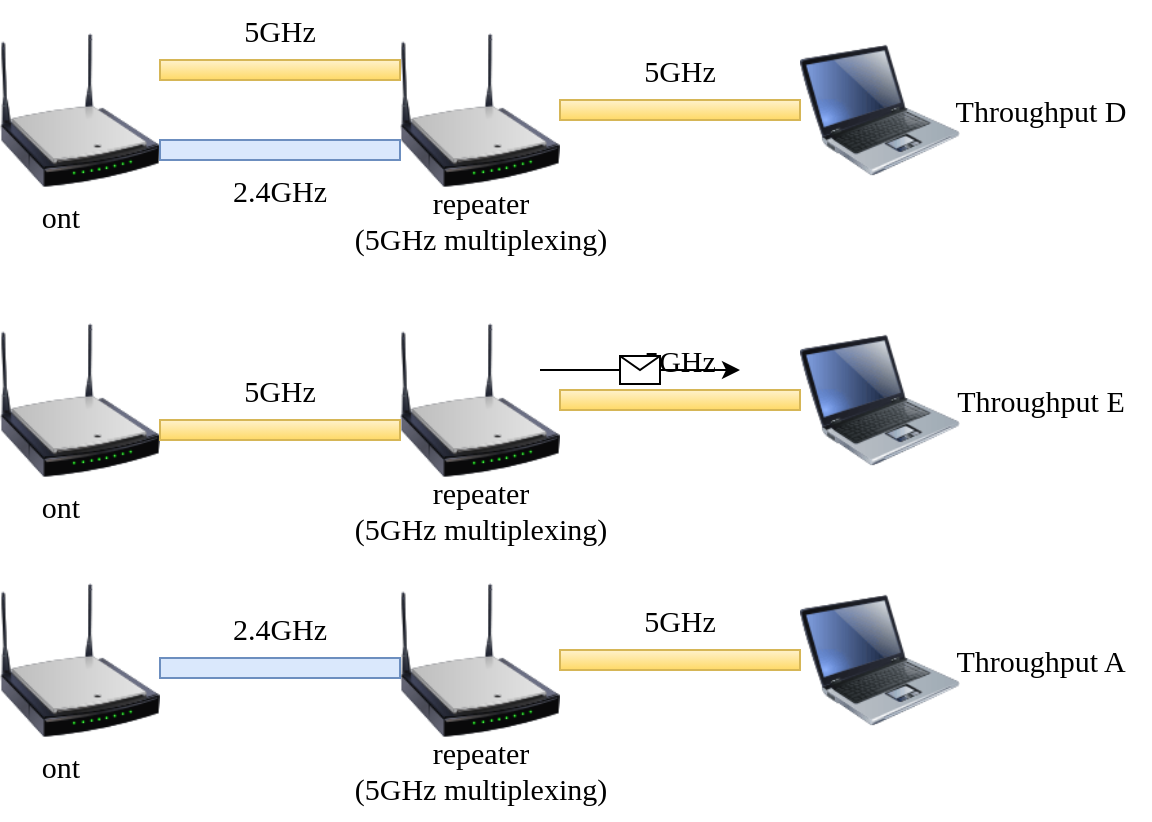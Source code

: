 <mxfile version="24.4.0" type="device">
  <diagram name="第 1 页" id="vmZP7ov1JssEVtM7jOMK">
    <mxGraphModel dx="714" dy="423" grid="1" gridSize="10" guides="1" tooltips="1" connect="1" arrows="1" fold="1" page="1" pageScale="1" pageWidth="827" pageHeight="1169" math="0" shadow="0">
      <root>
        <mxCell id="0" />
        <mxCell id="1" parent="0" />
        <mxCell id="-OTsxO2Ze_JeyVa3Rk2h-1" value="" style="image;html=1;image=img/lib/clip_art/networking/Wireless_Router_N_128x128.png;fontFamily=Times New Roman;fontSize=15;" vertex="1" parent="1">
          <mxGeometry x="40" y="160" width="80" height="80" as="geometry" />
        </mxCell>
        <mxCell id="-OTsxO2Ze_JeyVa3Rk2h-2" value="" style="image;html=1;image=img/lib/clip_art/networking/Wireless_Router_N_128x128.png;fontFamily=Times New Roman;fontSize=15;" vertex="1" parent="1">
          <mxGeometry x="240" y="160" width="80" height="80" as="geometry" />
        </mxCell>
        <mxCell id="-OTsxO2Ze_JeyVa3Rk2h-3" value="" style="image;html=1;image=img/lib/clip_art/computers/Laptop_128x128.png;fontFamily=Times New Roman;fontSize=15;" vertex="1" parent="1">
          <mxGeometry x="440" y="160" width="80" height="80" as="geometry" />
        </mxCell>
        <mxCell id="-OTsxO2Ze_JeyVa3Rk2h-4" value="" style="shape=link;html=1;rounded=0;entryX=0;entryY=0.25;entryDx=0;entryDy=0;fillColor=#f0a30a;strokeColor=#BD7000;width=10;fontFamily=Times New Roman;fontSize=15;" edge="1" parent="1" target="-OTsxO2Ze_JeyVa3Rk2h-2">
          <mxGeometry width="100" relative="1" as="geometry">
            <mxPoint x="121" y="180" as="sourcePoint" />
            <mxPoint x="261" y="180" as="targetPoint" />
          </mxGeometry>
        </mxCell>
        <mxCell id="-OTsxO2Ze_JeyVa3Rk2h-5" value="" style="shape=link;html=1;rounded=0;entryX=0;entryY=0.75;entryDx=0;entryDy=0;exitX=1;exitY=0.75;exitDx=0;exitDy=0;fillColor=#1ba1e2;strokeColor=#006EAF;width=10;fontFamily=Times New Roman;fontSize=15;" edge="1" parent="1" source="-OTsxO2Ze_JeyVa3Rk2h-1" target="-OTsxO2Ze_JeyVa3Rk2h-2">
          <mxGeometry width="100" relative="1" as="geometry">
            <mxPoint x="130" y="190" as="sourcePoint" />
            <mxPoint x="270" y="190" as="targetPoint" />
          </mxGeometry>
        </mxCell>
        <mxCell id="-OTsxO2Ze_JeyVa3Rk2h-6" value="" style="shape=link;html=1;rounded=0;entryX=0;entryY=0.5;entryDx=0;entryDy=0;exitX=1;exitY=0.5;exitDx=0;exitDy=0;fillColor=#f0a30a;strokeColor=#BD7000;width=10;fontFamily=Times New Roman;fontSize=15;" edge="1" parent="1" source="-OTsxO2Ze_JeyVa3Rk2h-2" target="-OTsxO2Ze_JeyVa3Rk2h-3">
          <mxGeometry width="100" relative="1" as="geometry">
            <mxPoint x="140" y="200" as="sourcePoint" />
            <mxPoint x="280" y="200" as="targetPoint" />
          </mxGeometry>
        </mxCell>
        <mxCell id="-OTsxO2Ze_JeyVa3Rk2h-7" value="" style="rounded=0;whiteSpace=wrap;html=1;fillColor=#fff2cc;gradientColor=#ffd966;strokeColor=#d6b656;fontFamily=Times New Roman;fontSize=15;" vertex="1" parent="1">
          <mxGeometry x="120" y="175" width="120" height="10" as="geometry" />
        </mxCell>
        <mxCell id="-OTsxO2Ze_JeyVa3Rk2h-10" value="" style="rounded=0;whiteSpace=wrap;html=1;fillColor=#dae8fc;strokeColor=#6c8ebf;fontFamily=Times New Roman;fontSize=15;" vertex="1" parent="1">
          <mxGeometry x="120" y="215" width="120" height="10" as="geometry" />
        </mxCell>
        <mxCell id="-OTsxO2Ze_JeyVa3Rk2h-11" value="" style="rounded=0;whiteSpace=wrap;html=1;fillColor=#fff2cc;gradientColor=#ffd966;strokeColor=#d6b656;fontFamily=Times New Roman;fontSize=15;" vertex="1" parent="1">
          <mxGeometry x="320" y="195" width="120" height="10" as="geometry" />
        </mxCell>
        <mxCell id="-OTsxO2Ze_JeyVa3Rk2h-12" value="5GHz" style="text;html=1;align=center;verticalAlign=middle;whiteSpace=wrap;rounded=0;fontFamily=Times New Roman;fontSize=15;" vertex="1" parent="1">
          <mxGeometry x="150" y="145" width="60" height="30" as="geometry" />
        </mxCell>
        <mxCell id="-OTsxO2Ze_JeyVa3Rk2h-13" value="5GHz" style="text;html=1;align=center;verticalAlign=middle;whiteSpace=wrap;rounded=0;fontFamily=Times New Roman;fontSize=15;" vertex="1" parent="1">
          <mxGeometry x="350" y="165" width="60" height="30" as="geometry" />
        </mxCell>
        <mxCell id="-OTsxO2Ze_JeyVa3Rk2h-14" value="2.4GHz" style="text;html=1;align=center;verticalAlign=middle;whiteSpace=wrap;rounded=0;fontFamily=Times New Roman;fontSize=15;" vertex="1" parent="1">
          <mxGeometry x="150" y="225" width="60" height="30" as="geometry" />
        </mxCell>
        <mxCell id="-OTsxO2Ze_JeyVa3Rk2h-15" value="ont" style="text;html=1;align=center;verticalAlign=middle;resizable=0;points=[];autosize=1;strokeColor=none;fillColor=none;fontFamily=Times New Roman;fontSize=15;" vertex="1" parent="1">
          <mxGeometry x="50" y="238" width="40" height="30" as="geometry" />
        </mxCell>
        <mxCell id="-OTsxO2Ze_JeyVa3Rk2h-16" value="repeater&lt;div style=&quot;font-size: 15px;&quot;&gt;(5GHz multiplexing)&lt;/div&gt;" style="text;html=1;align=center;verticalAlign=middle;resizable=0;points=[];autosize=1;strokeColor=none;fillColor=none;fontFamily=Times New Roman;fontSize=15;" vertex="1" parent="1">
          <mxGeometry x="205" y="230" width="150" height="50" as="geometry" />
        </mxCell>
        <mxCell id="-OTsxO2Ze_JeyVa3Rk2h-17" value="Throughput D" style="text;html=1;align=center;verticalAlign=middle;resizable=0;points=[];autosize=1;strokeColor=none;fillColor=none;fontFamily=Times New Roman;fontSize=15;" vertex="1" parent="1">
          <mxGeometry x="505" y="185" width="110" height="30" as="geometry" />
        </mxCell>
        <mxCell id="-OTsxO2Ze_JeyVa3Rk2h-18" value="" style="image;html=1;image=img/lib/clip_art/networking/Wireless_Router_N_128x128.png;fontFamily=Times New Roman;fontSize=15;" vertex="1" parent="1">
          <mxGeometry x="40" y="305" width="80" height="80" as="geometry" />
        </mxCell>
        <mxCell id="-OTsxO2Ze_JeyVa3Rk2h-19" value="" style="image;html=1;image=img/lib/clip_art/networking/Wireless_Router_N_128x128.png;fontFamily=Times New Roman;fontSize=15;" vertex="1" parent="1">
          <mxGeometry x="240" y="305" width="80" height="80" as="geometry" />
        </mxCell>
        <mxCell id="-OTsxO2Ze_JeyVa3Rk2h-20" value="" style="image;html=1;image=img/lib/clip_art/computers/Laptop_128x128.png;fontFamily=Times New Roman;fontSize=15;" vertex="1" parent="1">
          <mxGeometry x="440" y="305" width="80" height="80" as="geometry" />
        </mxCell>
        <mxCell id="-OTsxO2Ze_JeyVa3Rk2h-21" value="" style="shape=link;html=1;rounded=0;entryX=0;entryY=0.25;entryDx=0;entryDy=0;fillColor=#f0a30a;strokeColor=#BD7000;width=10;fontFamily=Times New Roman;fontSize=15;" edge="1" parent="1">
          <mxGeometry width="100" relative="1" as="geometry">
            <mxPoint x="121" y="360" as="sourcePoint" />
            <mxPoint x="240" y="360" as="targetPoint" />
          </mxGeometry>
        </mxCell>
        <mxCell id="-OTsxO2Ze_JeyVa3Rk2h-23" value="" style="shape=link;html=1;rounded=0;entryX=0;entryY=0.5;entryDx=0;entryDy=0;exitX=1;exitY=0.5;exitDx=0;exitDy=0;fillColor=#f0a30a;strokeColor=#BD7000;width=10;fontFamily=Times New Roman;fontSize=15;" edge="1" parent="1" source="-OTsxO2Ze_JeyVa3Rk2h-19" target="-OTsxO2Ze_JeyVa3Rk2h-20">
          <mxGeometry width="100" relative="1" as="geometry">
            <mxPoint x="140" y="345" as="sourcePoint" />
            <mxPoint x="280" y="345" as="targetPoint" />
          </mxGeometry>
        </mxCell>
        <mxCell id="-OTsxO2Ze_JeyVa3Rk2h-24" value="" style="rounded=0;whiteSpace=wrap;html=1;fillColor=#fff2cc;gradientColor=#ffd966;strokeColor=#d6b656;fontFamily=Times New Roman;fontSize=15;" vertex="1" parent="1">
          <mxGeometry x="120" y="355" width="120" height="10" as="geometry" />
        </mxCell>
        <mxCell id="-OTsxO2Ze_JeyVa3Rk2h-26" value="" style="rounded=0;whiteSpace=wrap;html=1;fillColor=#fff2cc;gradientColor=#ffd966;strokeColor=#d6b656;fontFamily=Times New Roman;fontSize=15;" vertex="1" parent="1">
          <mxGeometry x="320" y="340" width="120" height="10" as="geometry" />
        </mxCell>
        <mxCell id="-OTsxO2Ze_JeyVa3Rk2h-27" value="5GHz" style="text;html=1;align=center;verticalAlign=middle;whiteSpace=wrap;rounded=0;fontFamily=Times New Roman;fontSize=15;" vertex="1" parent="1">
          <mxGeometry x="150" y="325" width="60" height="30" as="geometry" />
        </mxCell>
        <mxCell id="-OTsxO2Ze_JeyVa3Rk2h-28" value="5GHz" style="text;html=1;align=center;verticalAlign=middle;whiteSpace=wrap;rounded=0;fontFamily=Times New Roman;fontSize=15;" vertex="1" parent="1">
          <mxGeometry x="350" y="310" width="60" height="30" as="geometry" />
        </mxCell>
        <mxCell id="-OTsxO2Ze_JeyVa3Rk2h-30" value="ont" style="text;html=1;align=center;verticalAlign=middle;resizable=0;points=[];autosize=1;strokeColor=none;fillColor=none;fontFamily=Times New Roman;fontSize=15;" vertex="1" parent="1">
          <mxGeometry x="50" y="383" width="40" height="30" as="geometry" />
        </mxCell>
        <mxCell id="-OTsxO2Ze_JeyVa3Rk2h-31" value="repeater&lt;div style=&quot;font-size: 15px;&quot;&gt;(5GHz multiplexing)&lt;/div&gt;" style="text;html=1;align=center;verticalAlign=middle;resizable=0;points=[];autosize=1;strokeColor=none;fillColor=none;fontFamily=Times New Roman;fontSize=15;" vertex="1" parent="1">
          <mxGeometry x="205" y="375" width="150" height="50" as="geometry" />
        </mxCell>
        <mxCell id="-OTsxO2Ze_JeyVa3Rk2h-32" value="Throughput E" style="text;html=1;align=center;verticalAlign=middle;resizable=0;points=[];autosize=1;strokeColor=none;fillColor=none;fontFamily=Times New Roman;fontSize=15;" vertex="1" parent="1">
          <mxGeometry x="505" y="330" width="110" height="30" as="geometry" />
        </mxCell>
        <mxCell id="-OTsxO2Ze_JeyVa3Rk2h-33" value="" style="image;html=1;image=img/lib/clip_art/networking/Wireless_Router_N_128x128.png;fontFamily=Times New Roman;fontSize=15;" vertex="1" parent="1">
          <mxGeometry x="40" y="435" width="80" height="80" as="geometry" />
        </mxCell>
        <mxCell id="-OTsxO2Ze_JeyVa3Rk2h-34" value="" style="image;html=1;image=img/lib/clip_art/networking/Wireless_Router_N_128x128.png;fontFamily=Times New Roman;fontSize=15;" vertex="1" parent="1">
          <mxGeometry x="240" y="435" width="80" height="80" as="geometry" />
        </mxCell>
        <mxCell id="-OTsxO2Ze_JeyVa3Rk2h-35" value="" style="image;html=1;image=img/lib/clip_art/computers/Laptop_128x128.png;fontFamily=Times New Roman;fontSize=15;" vertex="1" parent="1">
          <mxGeometry x="440" y="435" width="80" height="80" as="geometry" />
        </mxCell>
        <mxCell id="-OTsxO2Ze_JeyVa3Rk2h-37" value="" style="shape=link;html=1;rounded=0;entryX=0;entryY=0.75;entryDx=0;entryDy=0;exitX=1;exitY=0.75;exitDx=0;exitDy=0;fillColor=#1ba1e2;strokeColor=#006EAF;width=10;fontFamily=Times New Roman;fontSize=15;" edge="1" parent="1">
          <mxGeometry width="100" relative="1" as="geometry">
            <mxPoint x="120" y="479" as="sourcePoint" />
            <mxPoint x="240" y="479" as="targetPoint" />
          </mxGeometry>
        </mxCell>
        <mxCell id="-OTsxO2Ze_JeyVa3Rk2h-38" value="" style="shape=link;html=1;rounded=0;entryX=0;entryY=0.5;entryDx=0;entryDy=0;exitX=1;exitY=0.5;exitDx=0;exitDy=0;fillColor=#f0a30a;strokeColor=#BD7000;width=10;fontFamily=Times New Roman;fontSize=15;" edge="1" parent="1" source="-OTsxO2Ze_JeyVa3Rk2h-34" target="-OTsxO2Ze_JeyVa3Rk2h-35">
          <mxGeometry width="100" relative="1" as="geometry">
            <mxPoint x="140" y="475" as="sourcePoint" />
            <mxPoint x="280" y="475" as="targetPoint" />
          </mxGeometry>
        </mxCell>
        <mxCell id="-OTsxO2Ze_JeyVa3Rk2h-40" value="" style="rounded=0;whiteSpace=wrap;html=1;fillColor=#dae8fc;strokeColor=#6c8ebf;fontFamily=Times New Roman;fontSize=15;" vertex="1" parent="1">
          <mxGeometry x="120" y="474" width="120" height="10" as="geometry" />
        </mxCell>
        <mxCell id="-OTsxO2Ze_JeyVa3Rk2h-41" value="" style="rounded=0;whiteSpace=wrap;html=1;fillColor=#fff2cc;gradientColor=#ffd966;strokeColor=#d6b656;fontFamily=Times New Roman;fontSize=15;" vertex="1" parent="1">
          <mxGeometry x="320" y="470" width="120" height="10" as="geometry" />
        </mxCell>
        <mxCell id="-OTsxO2Ze_JeyVa3Rk2h-43" value="5GHz" style="text;html=1;align=center;verticalAlign=middle;whiteSpace=wrap;rounded=0;fontFamily=Times New Roman;fontSize=15;" vertex="1" parent="1">
          <mxGeometry x="350" y="440" width="60" height="30" as="geometry" />
        </mxCell>
        <mxCell id="-OTsxO2Ze_JeyVa3Rk2h-44" value="2.4GHz" style="text;html=1;align=center;verticalAlign=middle;whiteSpace=wrap;rounded=0;fontFamily=Times New Roman;fontSize=15;" vertex="1" parent="1">
          <mxGeometry x="150" y="444" width="60" height="30" as="geometry" />
        </mxCell>
        <mxCell id="-OTsxO2Ze_JeyVa3Rk2h-45" value="ont" style="text;html=1;align=center;verticalAlign=middle;resizable=0;points=[];autosize=1;strokeColor=none;fillColor=none;fontFamily=Times New Roman;fontSize=15;" vertex="1" parent="1">
          <mxGeometry x="50" y="513" width="40" height="30" as="geometry" />
        </mxCell>
        <mxCell id="-OTsxO2Ze_JeyVa3Rk2h-46" value="repeater&lt;div style=&quot;font-size: 15px;&quot;&gt;(5GHz multiplexing)&lt;/div&gt;" style="text;html=1;align=center;verticalAlign=middle;resizable=0;points=[];autosize=1;strokeColor=none;fillColor=none;fontFamily=Times New Roman;fontSize=15;" vertex="1" parent="1">
          <mxGeometry x="205" y="505" width="150" height="50" as="geometry" />
        </mxCell>
        <mxCell id="-OTsxO2Ze_JeyVa3Rk2h-47" value="Throughput A" style="text;html=1;align=center;verticalAlign=middle;resizable=0;points=[];autosize=1;strokeColor=none;fillColor=none;fontFamily=Times New Roman;fontSize=15;" vertex="1" parent="1">
          <mxGeometry x="505" y="460" width="110" height="30" as="geometry" />
        </mxCell>
        <mxCell id="-OTsxO2Ze_JeyVa3Rk2h-48" value="" style="endArrow=classic;html=1;rounded=0;fontFamily=Times New Roman;fontSize=15;" edge="1" parent="1">
          <mxGeometry relative="1" as="geometry">
            <mxPoint x="310" y="330" as="sourcePoint" />
            <mxPoint x="410" y="330" as="targetPoint" />
          </mxGeometry>
        </mxCell>
        <mxCell id="-OTsxO2Ze_JeyVa3Rk2h-49" value="" style="shape=message;html=1;outlineConnect=0;fontFamily=Times New Roman;fontSize=15;" vertex="1" parent="-OTsxO2Ze_JeyVa3Rk2h-48">
          <mxGeometry width="20" height="14" relative="1" as="geometry">
            <mxPoint x="-10" y="-7" as="offset" />
          </mxGeometry>
        </mxCell>
      </root>
    </mxGraphModel>
  </diagram>
</mxfile>
